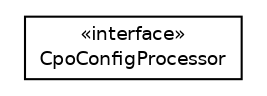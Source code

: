 #!/usr/local/bin/dot
#
# Class diagram 
# Generated by UmlGraph version 4.6 (http://www.spinellis.gr/sw/umlgraph)
#

digraph G {
	edge [fontname="Helvetica",fontsize=10,labelfontname="Helvetica",labelfontsize=10];
	node [fontname="Helvetica",fontsize=10,shape=plaintext];
	// org.synchronoss.cpo.config.CpoConfigProcessor
	c459 [label=<<table border="0" cellborder="1" cellspacing="0" cellpadding="2" port="p" href="./CpoConfigProcessor.html">
		<tr><td><table border="0" cellspacing="0" cellpadding="1">
			<tr><td> &laquo;interface&raquo; </td></tr>
			<tr><td> CpoConfigProcessor </td></tr>
		</table></td></tr>
		</table>>, fontname="Helvetica", fontcolor="black", fontsize=9.0];
}

